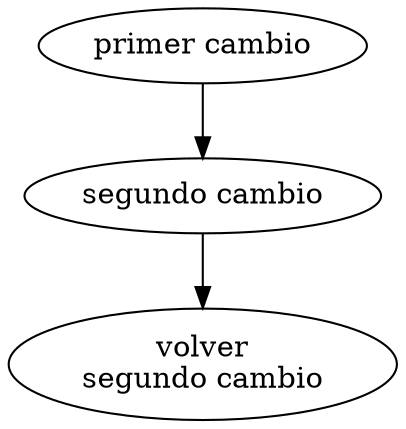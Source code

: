 digraph undo_simple {
	"primer cambio" -> "segundo cambio";
	"segundo cambio" -> "volver\nsegundo cambio";
}
